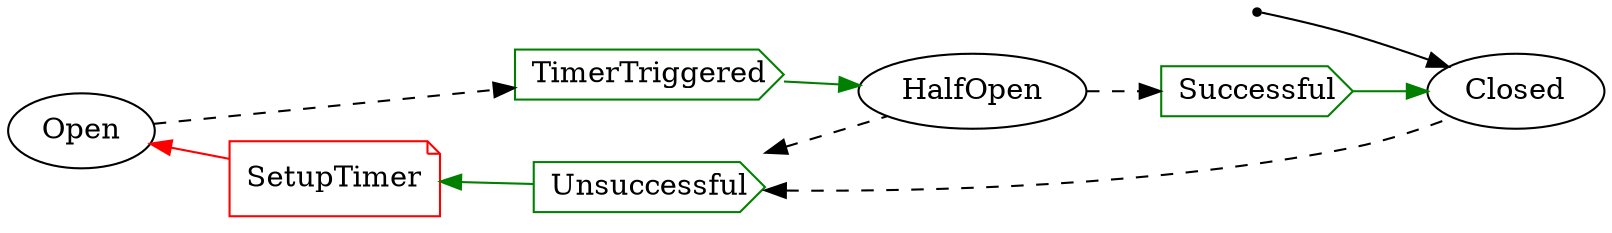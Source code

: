 digraph "graph" {
  rankdir="LR";
  newrank=true;
  SM_init [label="", shape=point];
  SM_init -> "Closed";
  "SetupTimer_Open_Unsuccessful_iv" -> "Closed" [ arrowhead=none arrowtail=normal style=dashed dir=both ];
  "Open" -> "Open_HalfOpen_iv" [ style=dashed rankdir=TB ];
  "Open_HalfOpen_iv" [label="TimerTriggered" color="#008000" shape=cds ];
  "Open_HalfOpen_iv" -> "HalfOpen" [ color="#008000" ];
  "SetupTimer_Open_Unsuccessful_iv" -> "HalfOpen" [ arrowhead=none arrowtail=normal style=dashed dir=both ];
  "SetupTimer_Open_Unsuccessful_iv" [label="Unsuccessful" color="#008000" shape=cds ];
  "SetupTimer_Open" -> "SetupTimer_Open_Unsuccessful_iv" [ color="#008000" arrowhead=none arrowtail=normal dir=both ];
  "SetupTimer_Open" [label="SetupTimer" color=red shape=note ];
  "Open" -> "SetupTimer_Open" [ color=red arrowhead=none arrowtail=normal dir=both ];
  "HalfOpen" -> "HalfOpen_Closed_iv" [ style=dashed rankdir=TB ];
  "HalfOpen_Closed_iv" [label="Successful" color="#008000" shape=cds ];
  "HalfOpen_Closed_iv" -> "Closed" [ color="#008000" ];
}
